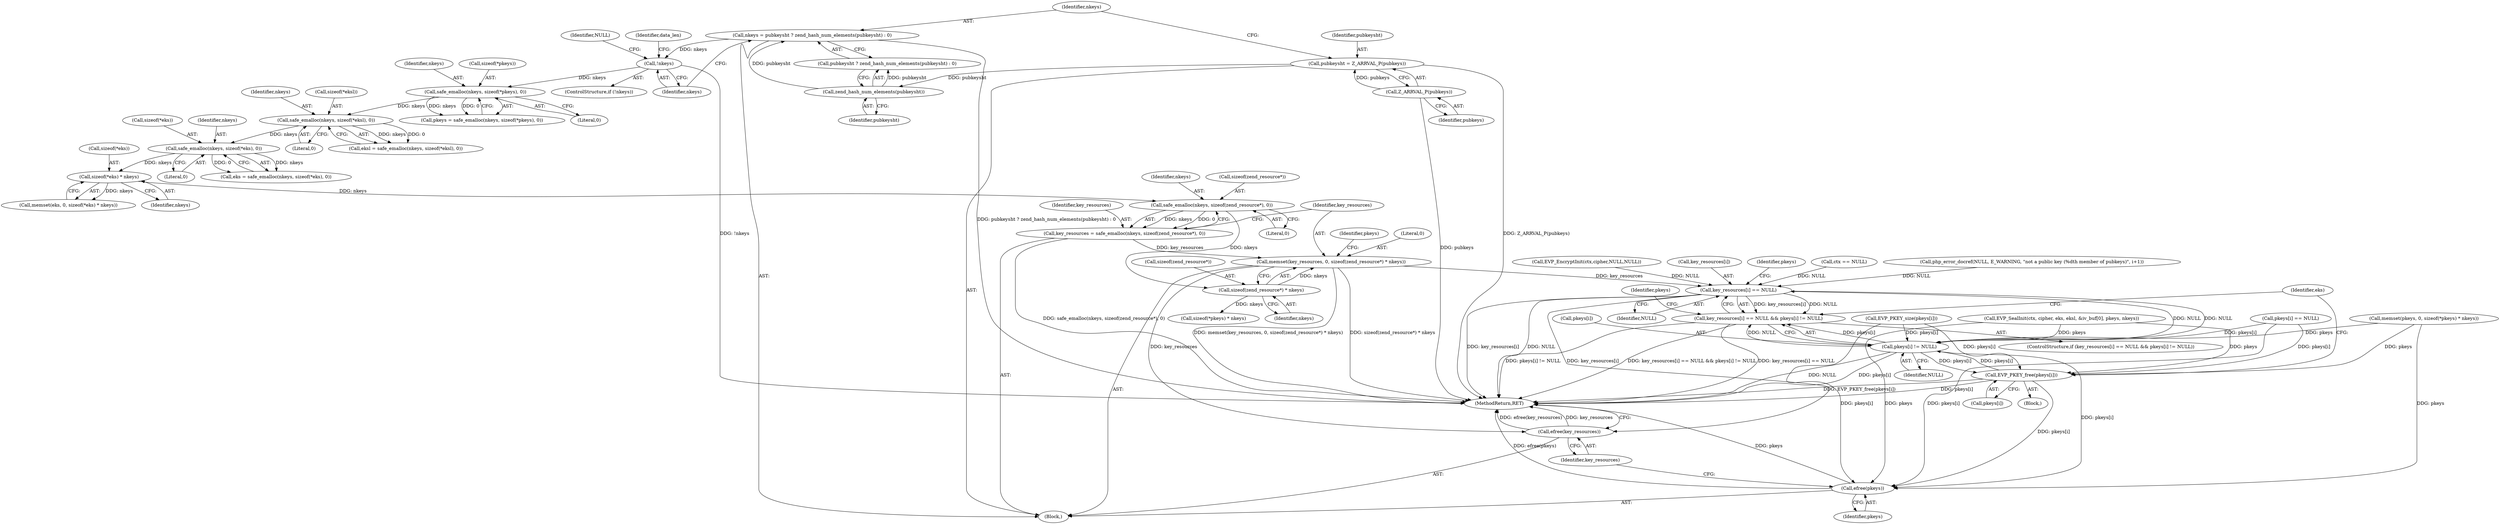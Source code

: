 digraph "0_php_91826a311dd37f4c4e5d605fa7af331e80ddd4c3@API" {
"1000265" [label="(Call,memset(key_resources, 0, sizeof(zend_resource*) * nkeys))"];
"1000258" [label="(Call,key_resources = safe_emalloc(nkeys, sizeof(zend_resource*), 0))"];
"1000260" [label="(Call,safe_emalloc(nkeys, sizeof(zend_resource*), 0))"];
"1000253" [label="(Call,sizeof(*eks) * nkeys)"];
"1000244" [label="(Call,safe_emalloc(nkeys, sizeof(*eks), 0))"];
"1000236" [label="(Call,safe_emalloc(nkeys, sizeof(*eksl), 0))"];
"1000228" [label="(Call,safe_emalloc(nkeys, sizeof(*pkeys), 0))"];
"1000177" [label="(Call,!nkeys)"];
"1000169" [label="(Call,nkeys = pubkeysht ? zend_hash_num_elements(pubkeysht) : 0)"];
"1000173" [label="(Call,zend_hash_num_elements(pubkeysht))"];
"1000165" [label="(Call,pubkeysht = Z_ARRVAL_P(pubkeys))"];
"1000167" [label="(Call,Z_ARRVAL_P(pubkeys))"];
"1000268" [label="(Call,sizeof(zend_resource*) * nkeys)"];
"1000504" [label="(Call,key_resources[i] == NULL)"];
"1000503" [label="(Call,key_resources[i] == NULL && pkeys[i] != NULL)"];
"1000509" [label="(Call,pkeys[i] != NULL)"];
"1000515" [label="(Call,EVP_PKEY_free(pkeys[i]))"];
"1000532" [label="(Call,efree(pkeys))"];
"1000534" [label="(Call,efree(key_resources))"];
"1000166" [label="(Identifier,pubkeysht)"];
"1000268" [label="(Call,sizeof(zend_resource*) * nkeys)"];
"1000246" [label="(Call,sizeof(*eks))"];
"1000269" [label="(Call,sizeof(zend_resource*))"];
"1000273" [label="(Identifier,pkeys)"];
"1000249" [label="(Literal,0)"];
"1000261" [label="(Identifier,nkeys)"];
"1000245" [label="(Identifier,nkeys)"];
"1000272" [label="(Call,memset(pkeys, 0, sizeof(*pkeys) * nkeys))"];
"1000532" [label="(Call,efree(pkeys))"];
"1000265" [label="(Call,memset(key_resources, 0, sizeof(zend_resource*) * nkeys))"];
"1000257" [label="(Identifier,nkeys)"];
"1000250" [label="(Call,memset(eks, 0, sizeof(*eks) * nkeys))"];
"1000320" [label="(Call,EVP_PKEY_size(pkeys[i]))"];
"1000177" [label="(Call,!nkeys)"];
"1000176" [label="(ControlStructure,if (!nkeys))"];
"1000271" [label="(Identifier,nkeys)"];
"1000360" [label="(Call,EVP_SealInit(ctx, cipher, eks, eksl, &iv_buf[0], pkeys, nkeys))"];
"1000266" [label="(Identifier,key_resources)"];
"1000169" [label="(Call,nkeys = pubkeysht ? zend_hash_num_elements(pubkeysht) : 0)"];
"1000517" [label="(Identifier,pkeys)"];
"1000515" [label="(Call,EVP_PKEY_free(pkeys[i]))"];
"1000229" [label="(Identifier,nkeys)"];
"1000170" [label="(Identifier,nkeys)"];
"1000236" [label="(Call,safe_emalloc(nkeys, sizeof(*eksl), 0))"];
"1000165" [label="(Call,pubkeysht = Z_ARRVAL_P(pubkeys))"];
"1000168" [label="(Identifier,pubkeys)"];
"1000536" [label="(MethodReturn,RET)"];
"1000275" [label="(Call,sizeof(*pkeys) * nkeys)"];
"1000516" [label="(Call,pkeys[i])"];
"1000514" [label="(Block,)"];
"1000242" [label="(Call,eks = safe_emalloc(nkeys, sizeof(*eks), 0))"];
"1000181" [label="(Identifier,NULL)"];
"1000264" [label="(Literal,0)"];
"1000254" [label="(Call,sizeof(*eks))"];
"1000299" [label="(Call,pkeys[i] == NULL)"];
"1000511" [label="(Identifier,pkeys)"];
"1000167" [label="(Call,Z_ARRVAL_P(pubkeys))"];
"1000502" [label="(ControlStructure,if (key_resources[i] == NULL && pkeys[i] != NULL))"];
"1000262" [label="(Call,sizeof(zend_resource*))"];
"1000333" [label="(Call,ctx == NULL)"];
"1000504" [label="(Call,key_resources[i] == NULL)"];
"1000174" [label="(Identifier,pubkeysht)"];
"1000230" [label="(Call,sizeof(*pkeys))"];
"1000258" [label="(Call,key_resources = safe_emalloc(nkeys, sizeof(zend_resource*), 0))"];
"1000510" [label="(Call,pkeys[i])"];
"1000260" [label="(Call,safe_emalloc(nkeys, sizeof(zend_resource*), 0))"];
"1000503" [label="(Call,key_resources[i] == NULL && pkeys[i] != NULL)"];
"1000305" [label="(Call,php_error_docref(NULL, E_WARNING, \"not a public key (%dth member of pubkeys)\", i+1))"];
"1000178" [label="(Identifier,nkeys)"];
"1000533" [label="(Identifier,pkeys)"];
"1000173" [label="(Call,zend_hash_num_elements(pubkeysht))"];
"1000241" [label="(Literal,0)"];
"1000233" [label="(Literal,0)"];
"1000186" [label="(Identifier,data_len)"];
"1000238" [label="(Call,sizeof(*eksl))"];
"1000535" [label="(Identifier,key_resources)"];
"1000337" [label="(Call,EVP_EncryptInit(ctx,cipher,NULL,NULL))"];
"1000259" [label="(Identifier,key_resources)"];
"1000534" [label="(Call,efree(key_resources))"];
"1000105" [label="(Block,)"];
"1000508" [label="(Identifier,NULL)"];
"1000253" [label="(Call,sizeof(*eks) * nkeys)"];
"1000505" [label="(Call,key_resources[i])"];
"1000244" [label="(Call,safe_emalloc(nkeys, sizeof(*eks), 0))"];
"1000513" [label="(Identifier,NULL)"];
"1000237" [label="(Identifier,nkeys)"];
"1000267" [label="(Literal,0)"];
"1000228" [label="(Call,safe_emalloc(nkeys, sizeof(*pkeys), 0))"];
"1000226" [label="(Call,pkeys = safe_emalloc(nkeys, sizeof(*pkeys), 0))"];
"1000171" [label="(Call,pubkeysht ? zend_hash_num_elements(pubkeysht) : 0)"];
"1000509" [label="(Call,pkeys[i] != NULL)"];
"1000521" [label="(Identifier,eks)"];
"1000234" [label="(Call,eksl = safe_emalloc(nkeys, sizeof(*eksl), 0))"];
"1000265" -> "1000105"  [label="AST: "];
"1000265" -> "1000268"  [label="CFG: "];
"1000266" -> "1000265"  [label="AST: "];
"1000267" -> "1000265"  [label="AST: "];
"1000268" -> "1000265"  [label="AST: "];
"1000273" -> "1000265"  [label="CFG: "];
"1000265" -> "1000536"  [label="DDG: memset(key_resources, 0, sizeof(zend_resource*) * nkeys)"];
"1000265" -> "1000536"  [label="DDG: sizeof(zend_resource*) * nkeys"];
"1000258" -> "1000265"  [label="DDG: key_resources"];
"1000268" -> "1000265"  [label="DDG: nkeys"];
"1000265" -> "1000504"  [label="DDG: key_resources"];
"1000265" -> "1000534"  [label="DDG: key_resources"];
"1000258" -> "1000105"  [label="AST: "];
"1000258" -> "1000260"  [label="CFG: "];
"1000259" -> "1000258"  [label="AST: "];
"1000260" -> "1000258"  [label="AST: "];
"1000266" -> "1000258"  [label="CFG: "];
"1000258" -> "1000536"  [label="DDG: safe_emalloc(nkeys, sizeof(zend_resource*), 0)"];
"1000260" -> "1000258"  [label="DDG: nkeys"];
"1000260" -> "1000258"  [label="DDG: 0"];
"1000260" -> "1000264"  [label="CFG: "];
"1000261" -> "1000260"  [label="AST: "];
"1000262" -> "1000260"  [label="AST: "];
"1000264" -> "1000260"  [label="AST: "];
"1000253" -> "1000260"  [label="DDG: nkeys"];
"1000260" -> "1000268"  [label="DDG: nkeys"];
"1000253" -> "1000250"  [label="AST: "];
"1000253" -> "1000257"  [label="CFG: "];
"1000254" -> "1000253"  [label="AST: "];
"1000257" -> "1000253"  [label="AST: "];
"1000250" -> "1000253"  [label="CFG: "];
"1000253" -> "1000250"  [label="DDG: nkeys"];
"1000244" -> "1000253"  [label="DDG: nkeys"];
"1000244" -> "1000242"  [label="AST: "];
"1000244" -> "1000249"  [label="CFG: "];
"1000245" -> "1000244"  [label="AST: "];
"1000246" -> "1000244"  [label="AST: "];
"1000249" -> "1000244"  [label="AST: "];
"1000242" -> "1000244"  [label="CFG: "];
"1000244" -> "1000242"  [label="DDG: nkeys"];
"1000244" -> "1000242"  [label="DDG: 0"];
"1000236" -> "1000244"  [label="DDG: nkeys"];
"1000236" -> "1000234"  [label="AST: "];
"1000236" -> "1000241"  [label="CFG: "];
"1000237" -> "1000236"  [label="AST: "];
"1000238" -> "1000236"  [label="AST: "];
"1000241" -> "1000236"  [label="AST: "];
"1000234" -> "1000236"  [label="CFG: "];
"1000236" -> "1000234"  [label="DDG: nkeys"];
"1000236" -> "1000234"  [label="DDG: 0"];
"1000228" -> "1000236"  [label="DDG: nkeys"];
"1000228" -> "1000226"  [label="AST: "];
"1000228" -> "1000233"  [label="CFG: "];
"1000229" -> "1000228"  [label="AST: "];
"1000230" -> "1000228"  [label="AST: "];
"1000233" -> "1000228"  [label="AST: "];
"1000226" -> "1000228"  [label="CFG: "];
"1000228" -> "1000226"  [label="DDG: nkeys"];
"1000228" -> "1000226"  [label="DDG: 0"];
"1000177" -> "1000228"  [label="DDG: nkeys"];
"1000177" -> "1000176"  [label="AST: "];
"1000177" -> "1000178"  [label="CFG: "];
"1000178" -> "1000177"  [label="AST: "];
"1000181" -> "1000177"  [label="CFG: "];
"1000186" -> "1000177"  [label="CFG: "];
"1000177" -> "1000536"  [label="DDG: !nkeys"];
"1000169" -> "1000177"  [label="DDG: nkeys"];
"1000169" -> "1000105"  [label="AST: "];
"1000169" -> "1000171"  [label="CFG: "];
"1000170" -> "1000169"  [label="AST: "];
"1000171" -> "1000169"  [label="AST: "];
"1000178" -> "1000169"  [label="CFG: "];
"1000169" -> "1000536"  [label="DDG: pubkeysht ? zend_hash_num_elements(pubkeysht) : 0"];
"1000173" -> "1000169"  [label="DDG: pubkeysht"];
"1000173" -> "1000171"  [label="AST: "];
"1000173" -> "1000174"  [label="CFG: "];
"1000174" -> "1000173"  [label="AST: "];
"1000171" -> "1000173"  [label="CFG: "];
"1000173" -> "1000171"  [label="DDG: pubkeysht"];
"1000165" -> "1000173"  [label="DDG: pubkeysht"];
"1000165" -> "1000105"  [label="AST: "];
"1000165" -> "1000167"  [label="CFG: "];
"1000166" -> "1000165"  [label="AST: "];
"1000167" -> "1000165"  [label="AST: "];
"1000170" -> "1000165"  [label="CFG: "];
"1000165" -> "1000536"  [label="DDG: Z_ARRVAL_P(pubkeys)"];
"1000167" -> "1000165"  [label="DDG: pubkeys"];
"1000167" -> "1000168"  [label="CFG: "];
"1000168" -> "1000167"  [label="AST: "];
"1000167" -> "1000536"  [label="DDG: pubkeys"];
"1000268" -> "1000271"  [label="CFG: "];
"1000269" -> "1000268"  [label="AST: "];
"1000271" -> "1000268"  [label="AST: "];
"1000268" -> "1000275"  [label="DDG: nkeys"];
"1000504" -> "1000503"  [label="AST: "];
"1000504" -> "1000508"  [label="CFG: "];
"1000505" -> "1000504"  [label="AST: "];
"1000508" -> "1000504"  [label="AST: "];
"1000511" -> "1000504"  [label="CFG: "];
"1000503" -> "1000504"  [label="CFG: "];
"1000504" -> "1000536"  [label="DDG: key_resources[i]"];
"1000504" -> "1000536"  [label="DDG: NULL"];
"1000504" -> "1000503"  [label="DDG: key_resources[i]"];
"1000504" -> "1000503"  [label="DDG: NULL"];
"1000509" -> "1000504"  [label="DDG: NULL"];
"1000305" -> "1000504"  [label="DDG: NULL"];
"1000337" -> "1000504"  [label="DDG: NULL"];
"1000333" -> "1000504"  [label="DDG: NULL"];
"1000504" -> "1000509"  [label="DDG: NULL"];
"1000504" -> "1000534"  [label="DDG: key_resources[i]"];
"1000503" -> "1000502"  [label="AST: "];
"1000503" -> "1000509"  [label="CFG: "];
"1000509" -> "1000503"  [label="AST: "];
"1000517" -> "1000503"  [label="CFG: "];
"1000521" -> "1000503"  [label="CFG: "];
"1000503" -> "1000536"  [label="DDG: pkeys[i] != NULL"];
"1000503" -> "1000536"  [label="DDG: key_resources[i] == NULL && pkeys[i] != NULL"];
"1000503" -> "1000536"  [label="DDG: key_resources[i] == NULL"];
"1000509" -> "1000503"  [label="DDG: pkeys[i]"];
"1000509" -> "1000503"  [label="DDG: NULL"];
"1000509" -> "1000513"  [label="CFG: "];
"1000510" -> "1000509"  [label="AST: "];
"1000513" -> "1000509"  [label="AST: "];
"1000509" -> "1000536"  [label="DDG: NULL"];
"1000509" -> "1000536"  [label="DDG: pkeys[i]"];
"1000360" -> "1000509"  [label="DDG: pkeys"];
"1000515" -> "1000509"  [label="DDG: pkeys[i]"];
"1000299" -> "1000509"  [label="DDG: pkeys[i]"];
"1000272" -> "1000509"  [label="DDG: pkeys"];
"1000320" -> "1000509"  [label="DDG: pkeys[i]"];
"1000509" -> "1000515"  [label="DDG: pkeys[i]"];
"1000509" -> "1000532"  [label="DDG: pkeys[i]"];
"1000515" -> "1000514"  [label="AST: "];
"1000515" -> "1000516"  [label="CFG: "];
"1000516" -> "1000515"  [label="AST: "];
"1000521" -> "1000515"  [label="CFG: "];
"1000515" -> "1000536"  [label="DDG: EVP_PKEY_free(pkeys[i])"];
"1000515" -> "1000536"  [label="DDG: pkeys[i]"];
"1000360" -> "1000515"  [label="DDG: pkeys"];
"1000299" -> "1000515"  [label="DDG: pkeys[i]"];
"1000272" -> "1000515"  [label="DDG: pkeys"];
"1000320" -> "1000515"  [label="DDG: pkeys[i]"];
"1000515" -> "1000532"  [label="DDG: pkeys[i]"];
"1000532" -> "1000105"  [label="AST: "];
"1000532" -> "1000533"  [label="CFG: "];
"1000533" -> "1000532"  [label="AST: "];
"1000535" -> "1000532"  [label="CFG: "];
"1000532" -> "1000536"  [label="DDG: pkeys"];
"1000532" -> "1000536"  [label="DDG: efree(pkeys)"];
"1000360" -> "1000532"  [label="DDG: pkeys"];
"1000299" -> "1000532"  [label="DDG: pkeys[i]"];
"1000272" -> "1000532"  [label="DDG: pkeys"];
"1000320" -> "1000532"  [label="DDG: pkeys[i]"];
"1000534" -> "1000105"  [label="AST: "];
"1000534" -> "1000535"  [label="CFG: "];
"1000535" -> "1000534"  [label="AST: "];
"1000536" -> "1000534"  [label="CFG: "];
"1000534" -> "1000536"  [label="DDG: efree(key_resources)"];
"1000534" -> "1000536"  [label="DDG: key_resources"];
}
